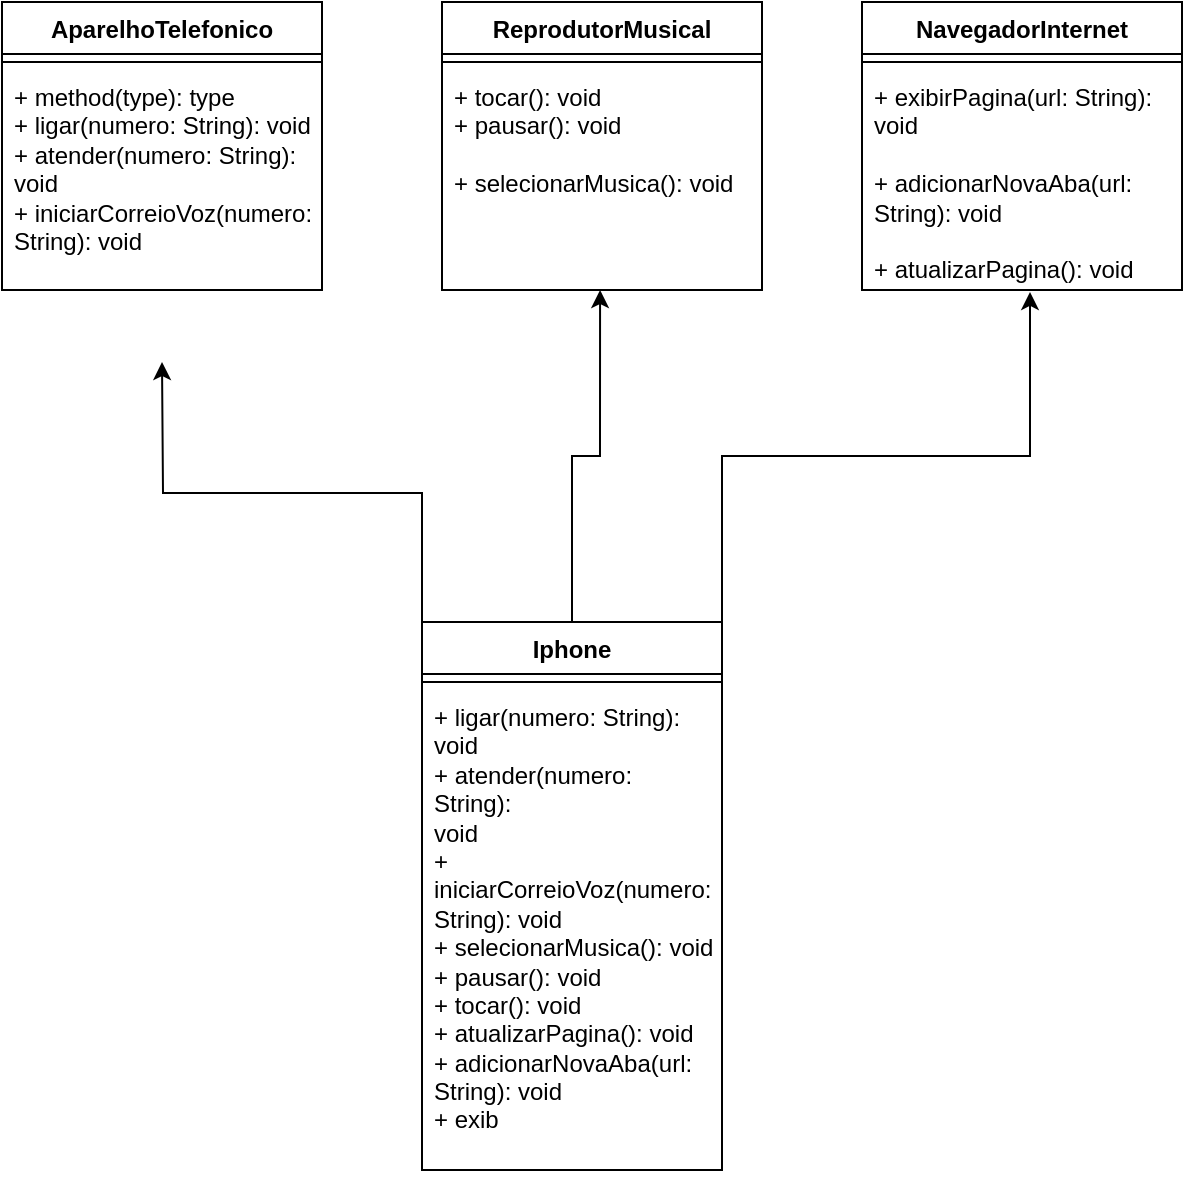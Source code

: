 <mxfile version="22.0.4" type="google">
  <diagram name="Página-1" id="arfvA-MKcDv-QT4VsI5G">
    <mxGraphModel dx="765" dy="388" grid="1" gridSize="6" guides="1" tooltips="1" connect="1" arrows="1" fold="1" page="1" pageScale="1" pageWidth="827" pageHeight="1169" math="0" shadow="0">
      <root>
        <mxCell id="0" />
        <mxCell id="1" parent="0" />
        <mxCell id="0ogRW3JTptqGu8qy4RhU-2" value="AparelhoTelefonico" style="swimlane;fontStyle=1;align=center;verticalAlign=top;childLayout=stackLayout;horizontal=1;startSize=26;horizontalStack=0;resizeParent=1;resizeParentMax=0;resizeLast=0;collapsible=1;marginBottom=0;whiteSpace=wrap;html=1;" parent="1" vertex="1">
          <mxGeometry x="150" y="180" width="160" height="144" as="geometry" />
        </mxCell>
        <mxCell id="0ogRW3JTptqGu8qy4RhU-4" value="" style="line;strokeWidth=1;fillColor=none;align=left;verticalAlign=middle;spacingTop=-1;spacingLeft=3;spacingRight=3;rotatable=0;labelPosition=right;points=[];portConstraint=eastwest;strokeColor=inherit;" parent="0ogRW3JTptqGu8qy4RhU-2" vertex="1">
          <mxGeometry y="26" width="160" height="8" as="geometry" />
        </mxCell>
        <mxCell id="0ogRW3JTptqGu8qy4RhU-5" value="+ method(type): type&lt;br&gt;+ ligar(numero: String): void&lt;br style=&quot;border-color: var(--border-color);&quot;&gt;+ atender(numero: String):&lt;br style=&quot;border-color: var(--border-color);&quot;&gt;void&lt;br style=&quot;border-color: var(--border-color);&quot;&gt;+ iniciarCorreioVoz(numero:&lt;br style=&quot;border-color: var(--border-color);&quot;&gt;String): void" style="text;strokeColor=none;fillColor=none;align=left;verticalAlign=top;spacingLeft=4;spacingRight=4;overflow=hidden;rotatable=0;points=[[0,0.5],[1,0.5]];portConstraint=eastwest;whiteSpace=wrap;html=1;" parent="0ogRW3JTptqGu8qy4RhU-2" vertex="1">
          <mxGeometry y="34" width="160" height="110" as="geometry" />
        </mxCell>
        <mxCell id="0ogRW3JTptqGu8qy4RhU-6" value="ReprodutorMusical" style="swimlane;fontStyle=1;align=center;verticalAlign=top;childLayout=stackLayout;horizontal=1;startSize=26;horizontalStack=0;resizeParent=1;resizeParentMax=0;resizeLast=0;collapsible=1;marginBottom=0;whiteSpace=wrap;html=1;" parent="1" vertex="1">
          <mxGeometry x="370" y="180" width="160" height="144" as="geometry" />
        </mxCell>
        <mxCell id="0ogRW3JTptqGu8qy4RhU-8" value="" style="line;strokeWidth=1;fillColor=none;align=left;verticalAlign=middle;spacingTop=-1;spacingLeft=3;spacingRight=3;rotatable=0;labelPosition=right;points=[];portConstraint=eastwest;strokeColor=inherit;" parent="0ogRW3JTptqGu8qy4RhU-6" vertex="1">
          <mxGeometry y="26" width="160" height="8" as="geometry" />
        </mxCell>
        <mxCell id="0ogRW3JTptqGu8qy4RhU-9" value="+ tocar(): void&lt;br/&gt;+ pausar(): void&lt;br/&gt;&lt;br&gt;+ selecionarMusica(): void" style="text;strokeColor=none;fillColor=none;align=left;verticalAlign=top;spacingLeft=4;spacingRight=4;overflow=hidden;rotatable=0;points=[[0,0.5],[1,0.5]];portConstraint=eastwest;whiteSpace=wrap;html=1;" parent="0ogRW3JTptqGu8qy4RhU-6" vertex="1">
          <mxGeometry y="34" width="160" height="110" as="geometry" />
        </mxCell>
        <mxCell id="0ogRW3JTptqGu8qy4RhU-10" value="NavegadorInternet" style="swimlane;fontStyle=1;align=center;verticalAlign=top;childLayout=stackLayout;horizontal=1;startSize=26;horizontalStack=0;resizeParent=1;resizeParentMax=0;resizeLast=0;collapsible=1;marginBottom=0;whiteSpace=wrap;html=1;" parent="1" vertex="1">
          <mxGeometry x="580" y="180" width="160" height="144" as="geometry" />
        </mxCell>
        <mxCell id="0ogRW3JTptqGu8qy4RhU-12" value="" style="line;strokeWidth=1;fillColor=none;align=left;verticalAlign=middle;spacingTop=-1;spacingLeft=3;spacingRight=3;rotatable=0;labelPosition=right;points=[];portConstraint=eastwest;strokeColor=inherit;" parent="0ogRW3JTptqGu8qy4RhU-10" vertex="1">
          <mxGeometry y="26" width="160" height="8" as="geometry" />
        </mxCell>
        <mxCell id="0ogRW3JTptqGu8qy4RhU-13" value="+ exibirPagina(url: String):&lt;br/&gt;void&lt;br/&gt;&lt;br&gt;+ adicionarNovaAba(url:&lt;br/&gt;String): void&lt;br/&gt;&lt;br&gt;+ atualizarPagina(): void" style="text;strokeColor=none;fillColor=none;align=left;verticalAlign=top;spacingLeft=4;spacingRight=4;overflow=hidden;rotatable=0;points=[[0,0.5],[1,0.5]];portConstraint=eastwest;whiteSpace=wrap;html=1;" parent="0ogRW3JTptqGu8qy4RhU-10" vertex="1">
          <mxGeometry y="34" width="160" height="110" as="geometry" />
        </mxCell>
        <mxCell id="0ogRW3JTptqGu8qy4RhU-18" style="edgeStyle=orthogonalEdgeStyle;rounded=0;orthogonalLoop=1;jettySize=auto;html=1;exitX=0;exitY=0;exitDx=0;exitDy=0;" parent="1" source="0ogRW3JTptqGu8qy4RhU-14" edge="1">
          <mxGeometry relative="1" as="geometry">
            <mxPoint x="230" y="360" as="targetPoint" />
          </mxGeometry>
        </mxCell>
        <mxCell id="0ogRW3JTptqGu8qy4RhU-14" value="Iphone" style="swimlane;fontStyle=1;align=center;verticalAlign=top;childLayout=stackLayout;horizontal=1;startSize=26;horizontalStack=0;resizeParent=1;resizeParentMax=0;resizeLast=0;collapsible=1;marginBottom=0;whiteSpace=wrap;html=1;" parent="1" vertex="1">
          <mxGeometry x="360" y="490" width="150" height="274" as="geometry" />
        </mxCell>
        <mxCell id="0ogRW3JTptqGu8qy4RhU-16" value="" style="line;strokeWidth=1;fillColor=none;align=left;verticalAlign=middle;spacingTop=-1;spacingLeft=3;spacingRight=3;rotatable=0;labelPosition=right;points=[];portConstraint=eastwest;strokeColor=inherit;" parent="0ogRW3JTptqGu8qy4RhU-14" vertex="1">
          <mxGeometry y="26" width="150" height="8" as="geometry" />
        </mxCell>
        <mxCell id="0ogRW3JTptqGu8qy4RhU-17" value="+ ligar(numero: String): void&lt;br/&gt;+ atender(numero: String):&lt;br/&gt;void&lt;br/&gt;+ iniciarCorreioVoz(numero:&lt;br/&gt;String): void&lt;br/&gt;+ selecionarMusica(): void&lt;br/&gt;+ pausar(): void&lt;br/&gt;+ tocar(): void&lt;br/&gt;+ atualizarPagina(): void&lt;br/&gt;+ adicionarNovaAba(url:&lt;br/&gt;String): void&lt;br/&gt;+ exib" style="text;strokeColor=none;fillColor=none;align=left;verticalAlign=top;spacingLeft=4;spacingRight=4;overflow=hidden;rotatable=0;points=[[0,0.5],[1,0.5]];portConstraint=eastwest;whiteSpace=wrap;html=1;" parent="0ogRW3JTptqGu8qy4RhU-14" vertex="1">
          <mxGeometry y="34" width="150" height="240" as="geometry" />
        </mxCell>
        <mxCell id="0ogRW3JTptqGu8qy4RhU-19" style="edgeStyle=orthogonalEdgeStyle;rounded=0;orthogonalLoop=1;jettySize=auto;html=1;exitX=1;exitY=0;exitDx=0;exitDy=0;entryX=0.525;entryY=1.009;entryDx=0;entryDy=0;entryPerimeter=0;" parent="1" source="0ogRW3JTptqGu8qy4RhU-14" target="0ogRW3JTptqGu8qy4RhU-13" edge="1">
          <mxGeometry relative="1" as="geometry" />
        </mxCell>
        <mxCell id="0ogRW3JTptqGu8qy4RhU-20" style="edgeStyle=orthogonalEdgeStyle;rounded=0;orthogonalLoop=1;jettySize=auto;html=1;exitX=0.5;exitY=0;exitDx=0;exitDy=0;entryX=0.494;entryY=1;entryDx=0;entryDy=0;entryPerimeter=0;" parent="1" source="0ogRW3JTptqGu8qy4RhU-14" target="0ogRW3JTptqGu8qy4RhU-9" edge="1">
          <mxGeometry relative="1" as="geometry" />
        </mxCell>
      </root>
    </mxGraphModel>
  </diagram>
</mxfile>
